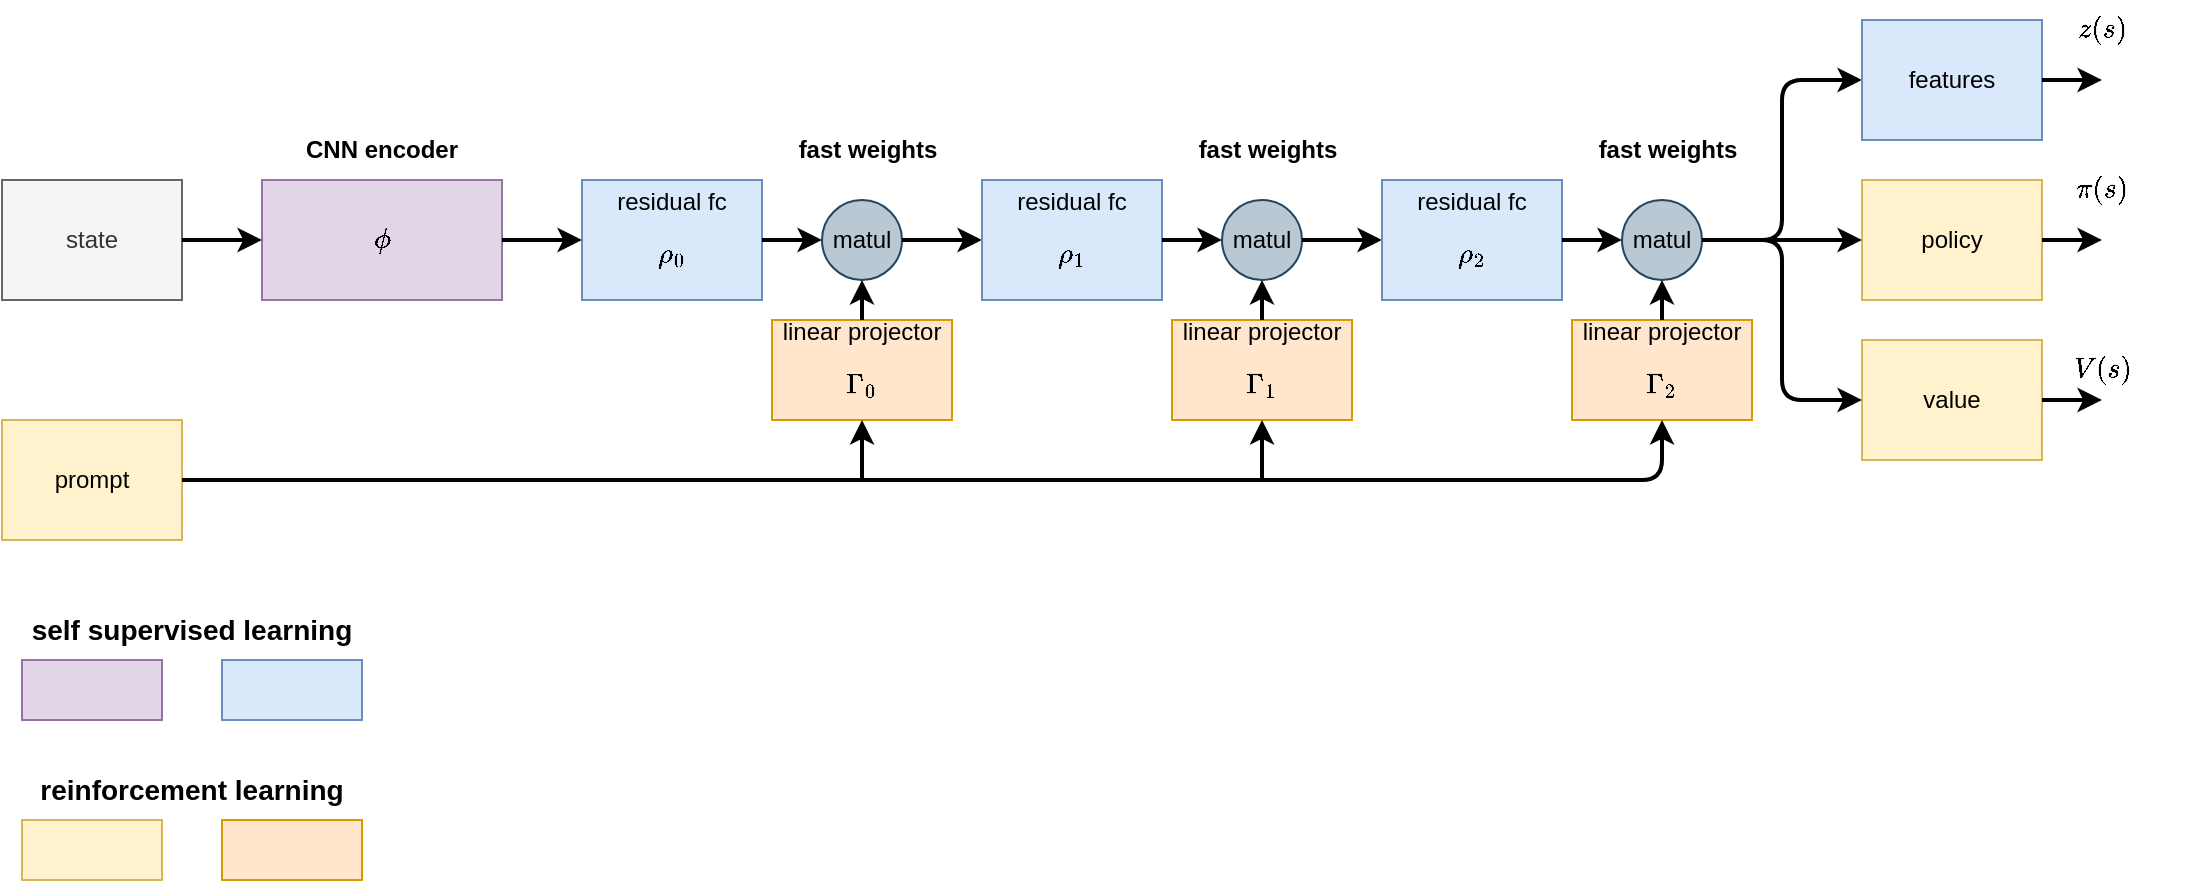 <mxfile version="22.1.16" type="device" pages="2">
  <diagram name="overview1" id="527LdNJ590orBRxWM90R">
    <mxGraphModel dx="1189" dy="957" grid="1" gridSize="10" guides="1" tooltips="1" connect="1" arrows="1" fold="1" page="1" pageScale="1" pageWidth="827" pageHeight="1169" math="1" shadow="0">
      <root>
        <mxCell id="0" />
        <mxCell id="1" parent="0" />
        <mxCell id="jQt1vznPeTn9ajqr6ZQO-2" value="$$\phi$$" style="rounded=0;whiteSpace=wrap;html=1;fillColor=#e1d5e7;strokeColor=#9673a6;" vertex="1" parent="1">
          <mxGeometry x="320" y="290" width="120" height="60" as="geometry" />
        </mxCell>
        <mxCell id="jQt1vznPeTn9ajqr6ZQO-3" value="CNN encoder" style="text;html=1;strokeColor=none;fillColor=none;align=center;verticalAlign=middle;whiteSpace=wrap;rounded=0;fontStyle=1" vertex="1" parent="1">
          <mxGeometry x="332" y="260" width="96" height="30" as="geometry" />
        </mxCell>
        <mxCell id="jQt1vznPeTn9ajqr6ZQO-4" value="residual fc $$\rho_0$$" style="rounded=0;whiteSpace=wrap;html=1;fillColor=#dae8fc;strokeColor=#6c8ebf;" vertex="1" parent="1">
          <mxGeometry x="480" y="290" width="90" height="60" as="geometry" />
        </mxCell>
        <mxCell id="jQt1vznPeTn9ajqr6ZQO-6" value="" style="endArrow=classic;html=1;rounded=0;strokeWidth=2;entryX=0;entryY=0.5;entryDx=0;entryDy=0;exitX=1;exitY=0.5;exitDx=0;exitDy=0;" edge="1" parent="1" source="jQt1vznPeTn9ajqr6ZQO-2" target="jQt1vznPeTn9ajqr6ZQO-4">
          <mxGeometry width="50" height="50" relative="1" as="geometry">
            <mxPoint x="470" y="440" as="sourcePoint" />
            <mxPoint x="520" y="390" as="targetPoint" />
          </mxGeometry>
        </mxCell>
        <mxCell id="jQt1vznPeTn9ajqr6ZQO-7" value="prompt" style="rounded=0;whiteSpace=wrap;html=1;fillColor=#fff2cc;strokeColor=#d6b656;" vertex="1" parent="1">
          <mxGeometry x="190" y="410" width="90" height="60" as="geometry" />
        </mxCell>
        <mxCell id="jQt1vznPeTn9ajqr6ZQO-9" value="linear projector&lt;br&gt;$$\Gamma_0$$" style="rounded=0;whiteSpace=wrap;html=1;fillColor=#ffe6cc;strokeColor=#d79b00;" vertex="1" parent="1">
          <mxGeometry x="575" y="360" width="90" height="50" as="geometry" />
        </mxCell>
        <mxCell id="jQt1vznPeTn9ajqr6ZQO-10" value="matul" style="ellipse;whiteSpace=wrap;html=1;aspect=fixed;fillColor=#bac8d3;strokeColor=#23445d;" vertex="1" parent="1">
          <mxGeometry x="600" y="300" width="40" height="40" as="geometry" />
        </mxCell>
        <mxCell id="jQt1vznPeTn9ajqr6ZQO-11" value="" style="endArrow=classic;html=1;rounded=0;entryX=0;entryY=0.5;entryDx=0;entryDy=0;exitX=1;exitY=0.5;exitDx=0;exitDy=0;fontStyle=0;strokeWidth=2;" edge="1" parent="1" source="jQt1vznPeTn9ajqr6ZQO-4" target="jQt1vznPeTn9ajqr6ZQO-10">
          <mxGeometry width="50" height="50" relative="1" as="geometry">
            <mxPoint x="510" y="460" as="sourcePoint" />
            <mxPoint x="560" y="410" as="targetPoint" />
          </mxGeometry>
        </mxCell>
        <mxCell id="jQt1vznPeTn9ajqr6ZQO-12" value="" style="endArrow=classic;html=1;rounded=0;entryX=0.5;entryY=1;entryDx=0;entryDy=0;exitX=0.5;exitY=0;exitDx=0;exitDy=0;strokeWidth=2;" edge="1" parent="1" source="jQt1vznPeTn9ajqr6ZQO-9" target="jQt1vznPeTn9ajqr6ZQO-10">
          <mxGeometry width="50" height="50" relative="1" as="geometry">
            <mxPoint x="490" y="440" as="sourcePoint" />
            <mxPoint x="540" y="390" as="targetPoint" />
          </mxGeometry>
        </mxCell>
        <mxCell id="jQt1vznPeTn9ajqr6ZQO-13" value="state" style="rounded=0;whiteSpace=wrap;html=1;fillColor=#f5f5f5;strokeColor=#666666;fontColor=#333333;strokeWidth=1;" vertex="1" parent="1">
          <mxGeometry x="190" y="290" width="90" height="60" as="geometry" />
        </mxCell>
        <mxCell id="jQt1vznPeTn9ajqr6ZQO-14" value="" style="endArrow=classic;html=1;rounded=0;entryX=0;entryY=0.5;entryDx=0;entryDy=0;exitX=1;exitY=0.5;exitDx=0;exitDy=0;strokeWidth=2;" edge="1" parent="1" source="jQt1vznPeTn9ajqr6ZQO-13" target="jQt1vznPeTn9ajqr6ZQO-2">
          <mxGeometry width="50" height="50" relative="1" as="geometry">
            <mxPoint x="290" y="400" as="sourcePoint" />
            <mxPoint x="340" y="350" as="targetPoint" />
          </mxGeometry>
        </mxCell>
        <mxCell id="jQt1vznPeTn9ajqr6ZQO-15" value="" style="endArrow=classic;html=1;rounded=0;entryX=0.5;entryY=1;entryDx=0;entryDy=0;exitX=1;exitY=0.5;exitDx=0;exitDy=0;strokeWidth=2;" edge="1" parent="1" source="jQt1vznPeTn9ajqr6ZQO-7" target="jQt1vznPeTn9ajqr6ZQO-9">
          <mxGeometry width="50" height="50" relative="1" as="geometry">
            <mxPoint x="500" y="510" as="sourcePoint" />
            <mxPoint x="550" y="460" as="targetPoint" />
            <Array as="points">
              <mxPoint x="620" y="440" />
            </Array>
          </mxGeometry>
        </mxCell>
        <mxCell id="jQt1vznPeTn9ajqr6ZQO-16" value="fast weights" style="text;html=1;strokeColor=none;fillColor=none;align=center;verticalAlign=middle;whiteSpace=wrap;rounded=0;fontStyle=1" vertex="1" parent="1">
          <mxGeometry x="575" y="260" width="96" height="30" as="geometry" />
        </mxCell>
        <mxCell id="jQt1vznPeTn9ajqr6ZQO-31" value="" style="endArrow=classic;html=1;rounded=0;exitX=1;exitY=0.5;exitDx=0;exitDy=0;strokeWidth=2;entryX=0;entryY=0.5;entryDx=0;entryDy=0;" edge="1" parent="1" source="jQt1vznPeTn9ajqr6ZQO-10" target="jQt1vznPeTn9ajqr6ZQO-32">
          <mxGeometry width="50" height="50" relative="1" as="geometry">
            <mxPoint x="480" y="430" as="sourcePoint" />
            <mxPoint x="660" y="330" as="targetPoint" />
          </mxGeometry>
        </mxCell>
        <mxCell id="jQt1vznPeTn9ajqr6ZQO-32" value="residual fc $$\rho_1$$" style="rounded=0;whiteSpace=wrap;html=1;fillColor=#dae8fc;strokeColor=#6c8ebf;" vertex="1" parent="1">
          <mxGeometry x="680" y="290" width="90" height="60" as="geometry" />
        </mxCell>
        <mxCell id="jQt1vznPeTn9ajqr6ZQO-33" value="linear projector&lt;br&gt;$$\Gamma_1$$" style="rounded=0;whiteSpace=wrap;html=1;fillColor=#ffe6cc;strokeColor=#d79b00;" vertex="1" parent="1">
          <mxGeometry x="775" y="360" width="90" height="50" as="geometry" />
        </mxCell>
        <mxCell id="jQt1vznPeTn9ajqr6ZQO-34" value="matul" style="ellipse;whiteSpace=wrap;html=1;aspect=fixed;fillColor=#bac8d3;strokeColor=#23445d;" vertex="1" parent="1">
          <mxGeometry x="800" y="300" width="40" height="40" as="geometry" />
        </mxCell>
        <mxCell id="jQt1vznPeTn9ajqr6ZQO-35" value="" style="endArrow=classic;html=1;rounded=0;entryX=0;entryY=0.5;entryDx=0;entryDy=0;exitX=1;exitY=0.5;exitDx=0;exitDy=0;fontStyle=0;strokeWidth=2;" edge="1" parent="1" source="jQt1vznPeTn9ajqr6ZQO-32" target="jQt1vznPeTn9ajqr6ZQO-34">
          <mxGeometry width="50" height="50" relative="1" as="geometry">
            <mxPoint x="710" y="460" as="sourcePoint" />
            <mxPoint x="760" y="410" as="targetPoint" />
          </mxGeometry>
        </mxCell>
        <mxCell id="jQt1vznPeTn9ajqr6ZQO-36" value="" style="endArrow=classic;html=1;rounded=0;entryX=0.5;entryY=1;entryDx=0;entryDy=0;exitX=0.5;exitY=0;exitDx=0;exitDy=0;strokeWidth=2;" edge="1" parent="1" source="jQt1vznPeTn9ajqr6ZQO-33" target="jQt1vznPeTn9ajqr6ZQO-34">
          <mxGeometry width="50" height="50" relative="1" as="geometry">
            <mxPoint x="690" y="440" as="sourcePoint" />
            <mxPoint x="740" y="390" as="targetPoint" />
          </mxGeometry>
        </mxCell>
        <mxCell id="jQt1vznPeTn9ajqr6ZQO-37" value="fast weights" style="text;html=1;strokeColor=none;fillColor=none;align=center;verticalAlign=middle;whiteSpace=wrap;rounded=0;fontStyle=1" vertex="1" parent="1">
          <mxGeometry x="775" y="260" width="96" height="30" as="geometry" />
        </mxCell>
        <mxCell id="jQt1vznPeTn9ajqr6ZQO-38" value="" style="endArrow=classic;html=1;rounded=0;entryX=0;entryY=0.5;entryDx=0;entryDy=0;exitX=1;exitY=0.5;exitDx=0;exitDy=0;strokeWidth=2;" edge="1" parent="1" source="jQt1vznPeTn9ajqr6ZQO-34" target="jQt1vznPeTn9ajqr6ZQO-39">
          <mxGeometry width="50" height="50" relative="1" as="geometry">
            <mxPoint x="680" y="430" as="sourcePoint" />
            <mxPoint x="883" y="320" as="targetPoint" />
          </mxGeometry>
        </mxCell>
        <mxCell id="jQt1vznPeTn9ajqr6ZQO-39" value="residual fc $$\rho_2$$" style="rounded=0;whiteSpace=wrap;html=1;fillColor=#dae8fc;strokeColor=#6c8ebf;" vertex="1" parent="1">
          <mxGeometry x="880" y="290" width="90" height="60" as="geometry" />
        </mxCell>
        <mxCell id="jQt1vznPeTn9ajqr6ZQO-40" value="linear projector&lt;br&gt;$$\Gamma_2$$" style="rounded=0;whiteSpace=wrap;html=1;fillColor=#ffe6cc;strokeColor=#d79b00;" vertex="1" parent="1">
          <mxGeometry x="975" y="360" width="90" height="50" as="geometry" />
        </mxCell>
        <mxCell id="jQt1vznPeTn9ajqr6ZQO-41" value="matul" style="ellipse;whiteSpace=wrap;html=1;aspect=fixed;fillColor=#bac8d3;strokeColor=#23445d;" vertex="1" parent="1">
          <mxGeometry x="1000" y="300" width="40" height="40" as="geometry" />
        </mxCell>
        <mxCell id="jQt1vznPeTn9ajqr6ZQO-42" value="" style="endArrow=classic;html=1;rounded=0;entryX=0;entryY=0.5;entryDx=0;entryDy=0;exitX=1;exitY=0.5;exitDx=0;exitDy=0;fontStyle=0;strokeWidth=2;" edge="1" parent="1" source="jQt1vznPeTn9ajqr6ZQO-39" target="jQt1vznPeTn9ajqr6ZQO-41">
          <mxGeometry width="50" height="50" relative="1" as="geometry">
            <mxPoint x="910" y="460" as="sourcePoint" />
            <mxPoint x="960" y="410" as="targetPoint" />
          </mxGeometry>
        </mxCell>
        <mxCell id="jQt1vznPeTn9ajqr6ZQO-43" value="" style="endArrow=classic;html=1;rounded=0;entryX=0.5;entryY=1;entryDx=0;entryDy=0;exitX=0.5;exitY=0;exitDx=0;exitDy=0;strokeWidth=2;" edge="1" parent="1" source="jQt1vznPeTn9ajqr6ZQO-40" target="jQt1vznPeTn9ajqr6ZQO-41">
          <mxGeometry width="50" height="50" relative="1" as="geometry">
            <mxPoint x="890" y="440" as="sourcePoint" />
            <mxPoint x="940" y="390" as="targetPoint" />
          </mxGeometry>
        </mxCell>
        <mxCell id="jQt1vznPeTn9ajqr6ZQO-44" value="fast weights" style="text;html=1;strokeColor=none;fillColor=none;align=center;verticalAlign=middle;whiteSpace=wrap;rounded=0;fontStyle=1" vertex="1" parent="1">
          <mxGeometry x="975" y="260" width="96" height="30" as="geometry" />
        </mxCell>
        <mxCell id="jQt1vznPeTn9ajqr6ZQO-45" value="" style="endArrow=classic;html=1;rounded=1;entryX=0;entryY=0.5;entryDx=0;entryDy=0;exitX=1;exitY=0.5;exitDx=0;exitDy=0;strokeWidth=2;curved=0;" edge="1" parent="1" source="jQt1vznPeTn9ajqr6ZQO-41" target="jQt1vznPeTn9ajqr6ZQO-48">
          <mxGeometry width="50" height="50" relative="1" as="geometry">
            <mxPoint x="880" y="430" as="sourcePoint" />
            <mxPoint x="1083" y="320" as="targetPoint" />
            <Array as="points">
              <mxPoint x="1080" y="320" />
              <mxPoint x="1080" y="240" />
            </Array>
          </mxGeometry>
        </mxCell>
        <mxCell id="jQt1vznPeTn9ajqr6ZQO-46" value="" style="endArrow=classic;html=1;rounded=0;entryX=0.5;entryY=1;entryDx=0;entryDy=0;exitX=1;exitY=0.5;exitDx=0;exitDy=0;strokeWidth=2;" edge="1" parent="1" source="jQt1vznPeTn9ajqr6ZQO-7" target="jQt1vznPeTn9ajqr6ZQO-33">
          <mxGeometry width="50" height="50" relative="1" as="geometry">
            <mxPoint x="700" y="360" as="sourcePoint" />
            <mxPoint x="750" y="310" as="targetPoint" />
            <Array as="points">
              <mxPoint x="820" y="440" />
            </Array>
          </mxGeometry>
        </mxCell>
        <mxCell id="jQt1vznPeTn9ajqr6ZQO-47" value="" style="endArrow=classic;html=1;rounded=1;entryX=0.5;entryY=1;entryDx=0;entryDy=0;exitX=1;exitY=0.5;exitDx=0;exitDy=0;strokeWidth=2;curved=0;" edge="1" parent="1" source="jQt1vznPeTn9ajqr6ZQO-7" target="jQt1vznPeTn9ajqr6ZQO-40">
          <mxGeometry width="50" height="50" relative="1" as="geometry">
            <mxPoint x="550" y="570" as="sourcePoint" />
            <mxPoint x="600" y="520" as="targetPoint" />
            <Array as="points">
              <mxPoint x="1020" y="440" />
            </Array>
          </mxGeometry>
        </mxCell>
        <mxCell id="jQt1vznPeTn9ajqr6ZQO-48" value="features" style="rounded=0;whiteSpace=wrap;html=1;fillColor=#dae8fc;strokeColor=#6c8ebf;" vertex="1" parent="1">
          <mxGeometry x="1120" y="210" width="90" height="60" as="geometry" />
        </mxCell>
        <mxCell id="jQt1vznPeTn9ajqr6ZQO-49" value="policy" style="rounded=0;whiteSpace=wrap;html=1;fillColor=#fff2cc;strokeColor=#d6b656;" vertex="1" parent="1">
          <mxGeometry x="1120" y="290" width="90" height="60" as="geometry" />
        </mxCell>
        <mxCell id="jQt1vznPeTn9ajqr6ZQO-50" value="value" style="rounded=0;whiteSpace=wrap;html=1;fillColor=#fff2cc;strokeColor=#d6b656;" vertex="1" parent="1">
          <mxGeometry x="1120" y="370" width="90" height="60" as="geometry" />
        </mxCell>
        <mxCell id="jQt1vznPeTn9ajqr6ZQO-51" value="" style="endArrow=classic;html=1;rounded=0;entryX=0;entryY=0.5;entryDx=0;entryDy=0;exitX=1;exitY=0.5;exitDx=0;exitDy=0;strokeWidth=2;" edge="1" parent="1" source="jQt1vznPeTn9ajqr6ZQO-41" target="jQt1vznPeTn9ajqr6ZQO-49">
          <mxGeometry width="50" height="50" relative="1" as="geometry">
            <mxPoint x="1050" y="330" as="sourcePoint" />
            <mxPoint x="1130" y="250" as="targetPoint" />
          </mxGeometry>
        </mxCell>
        <mxCell id="jQt1vznPeTn9ajqr6ZQO-52" value="" style="endArrow=classic;html=1;rounded=1;entryX=0;entryY=0.5;entryDx=0;entryDy=0;exitX=1;exitY=0.5;exitDx=0;exitDy=0;strokeWidth=2;curved=0;" edge="1" parent="1" source="jQt1vznPeTn9ajqr6ZQO-41" target="jQt1vznPeTn9ajqr6ZQO-50">
          <mxGeometry width="50" height="50" relative="1" as="geometry">
            <mxPoint x="1050" y="330" as="sourcePoint" />
            <mxPoint x="1130" y="330" as="targetPoint" />
            <Array as="points">
              <mxPoint x="1080" y="320" />
              <mxPoint x="1080" y="400" />
            </Array>
          </mxGeometry>
        </mxCell>
        <mxCell id="jQt1vznPeTn9ajqr6ZQO-53" value="" style="endArrow=classic;html=1;rounded=0;exitX=1;exitY=0.5;exitDx=0;exitDy=0;strokeWidth=2;" edge="1" parent="1" source="jQt1vznPeTn9ajqr6ZQO-48">
          <mxGeometry width="50" height="50" relative="1" as="geometry">
            <mxPoint x="1230" y="210" as="sourcePoint" />
            <mxPoint x="1240" y="240" as="targetPoint" />
          </mxGeometry>
        </mxCell>
        <mxCell id="jQt1vznPeTn9ajqr6ZQO-54" value="$$z(s)$$" style="text;html=1;strokeColor=none;fillColor=none;align=center;verticalAlign=middle;whiteSpace=wrap;rounded=0;fontStyle=1" vertex="1" parent="1">
          <mxGeometry x="1192" y="200" width="96" height="30" as="geometry" />
        </mxCell>
        <mxCell id="jQt1vznPeTn9ajqr6ZQO-55" value="" style="endArrow=classic;html=1;rounded=0;exitX=1;exitY=0.5;exitDx=0;exitDy=0;strokeWidth=2;" edge="1" parent="1" source="jQt1vznPeTn9ajqr6ZQO-49">
          <mxGeometry width="50" height="50" relative="1" as="geometry">
            <mxPoint x="1250" y="330" as="sourcePoint" />
            <mxPoint x="1240" y="320" as="targetPoint" />
          </mxGeometry>
        </mxCell>
        <mxCell id="jQt1vznPeTn9ajqr6ZQO-57" value="" style="endArrow=classic;html=1;rounded=0;exitX=1;exitY=0.5;exitDx=0;exitDy=0;strokeWidth=2;" edge="1" parent="1" source="jQt1vznPeTn9ajqr6ZQO-50">
          <mxGeometry width="50" height="50" relative="1" as="geometry">
            <mxPoint x="1240" y="410" as="sourcePoint" />
            <mxPoint x="1240" y="400" as="targetPoint" />
          </mxGeometry>
        </mxCell>
        <mxCell id="jQt1vznPeTn9ajqr6ZQO-58" value="$$\pi(s)$$" style="text;html=1;strokeColor=none;fillColor=none;align=center;verticalAlign=middle;whiteSpace=wrap;rounded=0;fontStyle=1" vertex="1" parent="1">
          <mxGeometry x="1192" y="280" width="96" height="30" as="geometry" />
        </mxCell>
        <mxCell id="jQt1vznPeTn9ajqr6ZQO-59" value="$$V(s)$$" style="text;html=1;strokeColor=none;fillColor=none;align=center;verticalAlign=middle;whiteSpace=wrap;rounded=0;fontStyle=1" vertex="1" parent="1">
          <mxGeometry x="1192" y="370" width="96" height="30" as="geometry" />
        </mxCell>
        <mxCell id="jQt1vznPeTn9ajqr6ZQO-60" value="" style="rounded=0;whiteSpace=wrap;html=1;fillColor=#e1d5e7;strokeColor=#9673a6;" vertex="1" parent="1">
          <mxGeometry x="200" y="530" width="70" height="30" as="geometry" />
        </mxCell>
        <mxCell id="jQt1vznPeTn9ajqr6ZQO-61" value="" style="rounded=0;whiteSpace=wrap;html=1;fillColor=#dae8fc;strokeColor=#6c8ebf;" vertex="1" parent="1">
          <mxGeometry x="300" y="530" width="70" height="30" as="geometry" />
        </mxCell>
        <mxCell id="jQt1vznPeTn9ajqr6ZQO-62" value="self supervised learning" style="text;html=1;strokeColor=none;fillColor=none;align=center;verticalAlign=middle;whiteSpace=wrap;rounded=0;fontSize=14;fontStyle=1" vertex="1" parent="1">
          <mxGeometry x="200" y="500" width="170" height="30" as="geometry" />
        </mxCell>
        <mxCell id="jQt1vznPeTn9ajqr6ZQO-63" value="" style="rounded=0;whiteSpace=wrap;html=1;fillColor=#fff2cc;strokeColor=#d6b656;" vertex="1" parent="1">
          <mxGeometry x="200" y="610" width="70" height="30" as="geometry" />
        </mxCell>
        <mxCell id="jQt1vznPeTn9ajqr6ZQO-64" value="" style="rounded=0;whiteSpace=wrap;html=1;fillColor=#ffe6cc;strokeColor=#d79b00;" vertex="1" parent="1">
          <mxGeometry x="300" y="610" width="70" height="30" as="geometry" />
        </mxCell>
        <mxCell id="jQt1vznPeTn9ajqr6ZQO-65" value="reinforcement learning" style="text;html=1;strokeColor=none;fillColor=none;align=center;verticalAlign=middle;whiteSpace=wrap;rounded=0;fontSize=14;fontStyle=1" vertex="1" parent="1">
          <mxGeometry x="200" y="580" width="170" height="30" as="geometry" />
        </mxCell>
      </root>
    </mxGraphModel>
  </diagram>
  <diagram name="overview2" id="7EgN7Fc6XxhRx22VjuuU">
    <mxGraphModel dx="1274" dy="1026" grid="1" gridSize="10" guides="1" tooltips="1" connect="1" arrows="1" fold="1" page="1" pageScale="1" pageWidth="827" pageHeight="1169" math="1" shadow="0">
      <root>
        <mxCell id="ByYu0If-A7UuGFaIe0qt-0" />
        <mxCell id="ByYu0If-A7UuGFaIe0qt-1" parent="ByYu0If-A7UuGFaIe0qt-0" />
        <mxCell id="ByYu0If-A7UuGFaIe0qt-2" value="$$\phi$$" style="rounded=0;whiteSpace=wrap;html=1;fillColor=#e1d5e7;strokeColor=#9673a6;" vertex="1" parent="ByYu0If-A7UuGFaIe0qt-1">
          <mxGeometry x="320" y="290" width="120" height="60" as="geometry" />
        </mxCell>
        <mxCell id="ByYu0If-A7UuGFaIe0qt-3" value="CNN encoder" style="text;html=1;strokeColor=none;fillColor=none;align=center;verticalAlign=middle;whiteSpace=wrap;rounded=0;fontStyle=1" vertex="1" parent="ByYu0If-A7UuGFaIe0qt-1">
          <mxGeometry x="332" y="260" width="96" height="30" as="geometry" />
        </mxCell>
        <mxCell id="ByYu0If-A7UuGFaIe0qt-4" value="residual fc $$\rho_0$$" style="rounded=0;whiteSpace=wrap;html=1;fillColor=#dae8fc;strokeColor=#6c8ebf;" vertex="1" parent="ByYu0If-A7UuGFaIe0qt-1">
          <mxGeometry x="480" y="290" width="90" height="60" as="geometry" />
        </mxCell>
        <mxCell id="ByYu0If-A7UuGFaIe0qt-5" value="" style="endArrow=classic;html=1;rounded=0;strokeWidth=2;entryX=0;entryY=0.5;entryDx=0;entryDy=0;exitX=1;exitY=0.5;exitDx=0;exitDy=0;" edge="1" parent="ByYu0If-A7UuGFaIe0qt-1" source="ByYu0If-A7UuGFaIe0qt-2" target="ByYu0If-A7UuGFaIe0qt-4">
          <mxGeometry width="50" height="50" relative="1" as="geometry">
            <mxPoint x="470" y="440" as="sourcePoint" />
            <mxPoint x="520" y="390" as="targetPoint" />
          </mxGeometry>
        </mxCell>
        <mxCell id="ByYu0If-A7UuGFaIe0qt-6" value="prompt" style="rounded=0;whiteSpace=wrap;html=1;fillColor=#fff2cc;strokeColor=#d6b656;" vertex="1" parent="ByYu0If-A7UuGFaIe0qt-1">
          <mxGeometry x="190" y="410" width="90" height="60" as="geometry" />
        </mxCell>
        <mxCell id="ByYu0If-A7UuGFaIe0qt-7" value="linear projector&lt;br&gt;$$\Gamma_0$$" style="rounded=0;whiteSpace=wrap;html=1;fillColor=#ffe6cc;strokeColor=#d79b00;" vertex="1" parent="ByYu0If-A7UuGFaIe0qt-1">
          <mxGeometry x="575" y="360" width="90" height="50" as="geometry" />
        </mxCell>
        <mxCell id="ByYu0If-A7UuGFaIe0qt-8" value="matul" style="ellipse;whiteSpace=wrap;html=1;aspect=fixed;fillColor=#bac8d3;strokeColor=#23445d;" vertex="1" parent="ByYu0If-A7UuGFaIe0qt-1">
          <mxGeometry x="600" y="300" width="40" height="40" as="geometry" />
        </mxCell>
        <mxCell id="ByYu0If-A7UuGFaIe0qt-9" value="" style="endArrow=classic;html=1;rounded=0;entryX=0;entryY=0.5;entryDx=0;entryDy=0;exitX=1;exitY=0.5;exitDx=0;exitDy=0;fontStyle=0;strokeWidth=2;" edge="1" parent="ByYu0If-A7UuGFaIe0qt-1" source="ByYu0If-A7UuGFaIe0qt-4" target="ByYu0If-A7UuGFaIe0qt-8">
          <mxGeometry width="50" height="50" relative="1" as="geometry">
            <mxPoint x="510" y="460" as="sourcePoint" />
            <mxPoint x="560" y="410" as="targetPoint" />
          </mxGeometry>
        </mxCell>
        <mxCell id="ByYu0If-A7UuGFaIe0qt-10" value="" style="endArrow=classic;html=1;rounded=0;entryX=0.5;entryY=1;entryDx=0;entryDy=0;exitX=0.5;exitY=0;exitDx=0;exitDy=0;strokeWidth=2;" edge="1" parent="ByYu0If-A7UuGFaIe0qt-1" source="ByYu0If-A7UuGFaIe0qt-7" target="ByYu0If-A7UuGFaIe0qt-8">
          <mxGeometry width="50" height="50" relative="1" as="geometry">
            <mxPoint x="490" y="440" as="sourcePoint" />
            <mxPoint x="540" y="390" as="targetPoint" />
          </mxGeometry>
        </mxCell>
        <mxCell id="ByYu0If-A7UuGFaIe0qt-11" value="state" style="rounded=0;whiteSpace=wrap;html=1;fillColor=#f5f5f5;strokeColor=#666666;fontColor=#333333;strokeWidth=1;" vertex="1" parent="ByYu0If-A7UuGFaIe0qt-1">
          <mxGeometry x="190" y="290" width="90" height="60" as="geometry" />
        </mxCell>
        <mxCell id="ByYu0If-A7UuGFaIe0qt-12" value="" style="endArrow=classic;html=1;rounded=0;entryX=0;entryY=0.5;entryDx=0;entryDy=0;exitX=1;exitY=0.5;exitDx=0;exitDy=0;strokeWidth=2;" edge="1" parent="ByYu0If-A7UuGFaIe0qt-1" source="ByYu0If-A7UuGFaIe0qt-11" target="ByYu0If-A7UuGFaIe0qt-2">
          <mxGeometry width="50" height="50" relative="1" as="geometry">
            <mxPoint x="290" y="400" as="sourcePoint" />
            <mxPoint x="340" y="350" as="targetPoint" />
          </mxGeometry>
        </mxCell>
        <mxCell id="ByYu0If-A7UuGFaIe0qt-13" value="" style="endArrow=classic;html=1;rounded=0;entryX=0.5;entryY=1;entryDx=0;entryDy=0;exitX=1;exitY=0.5;exitDx=0;exitDy=0;strokeWidth=2;" edge="1" parent="ByYu0If-A7UuGFaIe0qt-1" source="ByYu0If-A7UuGFaIe0qt-6" target="ByYu0If-A7UuGFaIe0qt-7">
          <mxGeometry width="50" height="50" relative="1" as="geometry">
            <mxPoint x="500" y="510" as="sourcePoint" />
            <mxPoint x="550" y="460" as="targetPoint" />
            <Array as="points">
              <mxPoint x="620" y="440" />
            </Array>
          </mxGeometry>
        </mxCell>
        <mxCell id="ByYu0If-A7UuGFaIe0qt-14" value="fast weights" style="text;html=1;strokeColor=none;fillColor=none;align=center;verticalAlign=middle;whiteSpace=wrap;rounded=0;fontStyle=1" vertex="1" parent="ByYu0If-A7UuGFaIe0qt-1">
          <mxGeometry x="575" y="260" width="96" height="30" as="geometry" />
        </mxCell>
        <mxCell id="ByYu0If-A7UuGFaIe0qt-15" value="" style="endArrow=classic;html=1;rounded=0;exitX=1;exitY=0.5;exitDx=0;exitDy=0;strokeWidth=2;entryX=0;entryY=0.5;entryDx=0;entryDy=0;" edge="1" parent="ByYu0If-A7UuGFaIe0qt-1" source="ByYu0If-A7UuGFaIe0qt-8" target="ByYu0If-A7UuGFaIe0qt-16">
          <mxGeometry width="50" height="50" relative="1" as="geometry">
            <mxPoint x="480" y="430" as="sourcePoint" />
            <mxPoint x="660" y="330" as="targetPoint" />
          </mxGeometry>
        </mxCell>
        <mxCell id="ByYu0If-A7UuGFaIe0qt-16" value="residual fc $$\rho_1$$" style="rounded=0;whiteSpace=wrap;html=1;fillColor=#dae8fc;strokeColor=#6c8ebf;" vertex="1" parent="ByYu0If-A7UuGFaIe0qt-1">
          <mxGeometry x="680" y="290" width="90" height="60" as="geometry" />
        </mxCell>
        <mxCell id="ByYu0If-A7UuGFaIe0qt-17" value="linear projector&lt;br&gt;$$\Gamma_1$$" style="rounded=0;whiteSpace=wrap;html=1;fillColor=#ffe6cc;strokeColor=#d79b00;" vertex="1" parent="ByYu0If-A7UuGFaIe0qt-1">
          <mxGeometry x="775" y="360" width="90" height="50" as="geometry" />
        </mxCell>
        <mxCell id="ByYu0If-A7UuGFaIe0qt-18" value="matul" style="ellipse;whiteSpace=wrap;html=1;aspect=fixed;fillColor=#bac8d3;strokeColor=#23445d;" vertex="1" parent="ByYu0If-A7UuGFaIe0qt-1">
          <mxGeometry x="800" y="300" width="40" height="40" as="geometry" />
        </mxCell>
        <mxCell id="ByYu0If-A7UuGFaIe0qt-19" value="" style="endArrow=classic;html=1;rounded=0;entryX=0;entryY=0.5;entryDx=0;entryDy=0;exitX=1;exitY=0.5;exitDx=0;exitDy=0;fontStyle=0;strokeWidth=2;" edge="1" parent="ByYu0If-A7UuGFaIe0qt-1" source="ByYu0If-A7UuGFaIe0qt-16" target="ByYu0If-A7UuGFaIe0qt-18">
          <mxGeometry width="50" height="50" relative="1" as="geometry">
            <mxPoint x="710" y="460" as="sourcePoint" />
            <mxPoint x="760" y="410" as="targetPoint" />
          </mxGeometry>
        </mxCell>
        <mxCell id="ByYu0If-A7UuGFaIe0qt-20" value="" style="endArrow=classic;html=1;rounded=0;entryX=0.5;entryY=1;entryDx=0;entryDy=0;exitX=0.5;exitY=0;exitDx=0;exitDy=0;strokeWidth=2;" edge="1" parent="ByYu0If-A7UuGFaIe0qt-1" source="ByYu0If-A7UuGFaIe0qt-17" target="ByYu0If-A7UuGFaIe0qt-18">
          <mxGeometry width="50" height="50" relative="1" as="geometry">
            <mxPoint x="690" y="440" as="sourcePoint" />
            <mxPoint x="740" y="390" as="targetPoint" />
          </mxGeometry>
        </mxCell>
        <mxCell id="ByYu0If-A7UuGFaIe0qt-21" value="fast weights" style="text;html=1;strokeColor=none;fillColor=none;align=center;verticalAlign=middle;whiteSpace=wrap;rounded=0;fontStyle=1" vertex="1" parent="ByYu0If-A7UuGFaIe0qt-1">
          <mxGeometry x="775" y="260" width="96" height="30" as="geometry" />
        </mxCell>
        <mxCell id="ByYu0If-A7UuGFaIe0qt-22" value="" style="endArrow=classic;html=1;rounded=0;entryX=0;entryY=0.5;entryDx=0;entryDy=0;exitX=1;exitY=0.5;exitDx=0;exitDy=0;strokeWidth=2;" edge="1" parent="ByYu0If-A7UuGFaIe0qt-1" source="ByYu0If-A7UuGFaIe0qt-18" target="ByYu0If-A7UuGFaIe0qt-23">
          <mxGeometry width="50" height="50" relative="1" as="geometry">
            <mxPoint x="680" y="430" as="sourcePoint" />
            <mxPoint x="883" y="320" as="targetPoint" />
          </mxGeometry>
        </mxCell>
        <mxCell id="ByYu0If-A7UuGFaIe0qt-23" value="residual fc $$\rho_2$$" style="rounded=0;whiteSpace=wrap;html=1;fillColor=#dae8fc;strokeColor=#6c8ebf;" vertex="1" parent="ByYu0If-A7UuGFaIe0qt-1">
          <mxGeometry x="880" y="290" width="90" height="60" as="geometry" />
        </mxCell>
        <mxCell id="ByYu0If-A7UuGFaIe0qt-24" value="linear projector&lt;br&gt;$$\Gamma_2$$" style="rounded=0;whiteSpace=wrap;html=1;fillColor=#ffe6cc;strokeColor=#d79b00;" vertex="1" parent="ByYu0If-A7UuGFaIe0qt-1">
          <mxGeometry x="975" y="360" width="90" height="50" as="geometry" />
        </mxCell>
        <mxCell id="ByYu0If-A7UuGFaIe0qt-25" value="matul" style="ellipse;whiteSpace=wrap;html=1;aspect=fixed;fillColor=#bac8d3;strokeColor=#23445d;" vertex="1" parent="ByYu0If-A7UuGFaIe0qt-1">
          <mxGeometry x="1000" y="300" width="40" height="40" as="geometry" />
        </mxCell>
        <mxCell id="ByYu0If-A7UuGFaIe0qt-26" value="" style="endArrow=classic;html=1;rounded=0;entryX=0;entryY=0.5;entryDx=0;entryDy=0;exitX=1;exitY=0.5;exitDx=0;exitDy=0;fontStyle=0;strokeWidth=2;" edge="1" parent="ByYu0If-A7UuGFaIe0qt-1" source="ByYu0If-A7UuGFaIe0qt-23" target="ByYu0If-A7UuGFaIe0qt-25">
          <mxGeometry width="50" height="50" relative="1" as="geometry">
            <mxPoint x="910" y="460" as="sourcePoint" />
            <mxPoint x="960" y="410" as="targetPoint" />
          </mxGeometry>
        </mxCell>
        <mxCell id="ByYu0If-A7UuGFaIe0qt-27" value="" style="endArrow=classic;html=1;rounded=0;entryX=0.5;entryY=1;entryDx=0;entryDy=0;exitX=0.5;exitY=0;exitDx=0;exitDy=0;strokeWidth=2;" edge="1" parent="ByYu0If-A7UuGFaIe0qt-1" source="ByYu0If-A7UuGFaIe0qt-24" target="ByYu0If-A7UuGFaIe0qt-25">
          <mxGeometry width="50" height="50" relative="1" as="geometry">
            <mxPoint x="890" y="440" as="sourcePoint" />
            <mxPoint x="940" y="390" as="targetPoint" />
          </mxGeometry>
        </mxCell>
        <mxCell id="ByYu0If-A7UuGFaIe0qt-28" value="fast weights" style="text;html=1;strokeColor=none;fillColor=none;align=center;verticalAlign=middle;whiteSpace=wrap;rounded=0;fontStyle=1" vertex="1" parent="ByYu0If-A7UuGFaIe0qt-1">
          <mxGeometry x="975" y="260" width="96" height="30" as="geometry" />
        </mxCell>
        <mxCell id="ByYu0If-A7UuGFaIe0qt-29" value="" style="endArrow=classic;html=1;rounded=1;entryX=0;entryY=0.5;entryDx=0;entryDy=0;exitX=1;exitY=0.5;exitDx=0;exitDy=0;strokeWidth=2;curved=0;" edge="1" parent="ByYu0If-A7UuGFaIe0qt-1" source="ByYu0If-A7UuGFaIe0qt-25" target="ByYu0If-A7UuGFaIe0qt-32">
          <mxGeometry width="50" height="50" relative="1" as="geometry">
            <mxPoint x="880" y="430" as="sourcePoint" />
            <mxPoint x="1083" y="320" as="targetPoint" />
            <Array as="points">
              <mxPoint x="1080" y="320" />
              <mxPoint x="1080" y="240" />
            </Array>
          </mxGeometry>
        </mxCell>
        <mxCell id="ByYu0If-A7UuGFaIe0qt-30" value="" style="endArrow=classic;html=1;rounded=0;entryX=0.5;entryY=1;entryDx=0;entryDy=0;exitX=1;exitY=0.5;exitDx=0;exitDy=0;strokeWidth=2;" edge="1" parent="ByYu0If-A7UuGFaIe0qt-1" source="ByYu0If-A7UuGFaIe0qt-6" target="ByYu0If-A7UuGFaIe0qt-17">
          <mxGeometry width="50" height="50" relative="1" as="geometry">
            <mxPoint x="700" y="360" as="sourcePoint" />
            <mxPoint x="750" y="310" as="targetPoint" />
            <Array as="points">
              <mxPoint x="820" y="440" />
            </Array>
          </mxGeometry>
        </mxCell>
        <mxCell id="ByYu0If-A7UuGFaIe0qt-31" value="" style="endArrow=classic;html=1;rounded=1;entryX=0.5;entryY=1;entryDx=0;entryDy=0;exitX=1;exitY=0.5;exitDx=0;exitDy=0;strokeWidth=2;curved=0;" edge="1" parent="ByYu0If-A7UuGFaIe0qt-1" source="ByYu0If-A7UuGFaIe0qt-6" target="ByYu0If-A7UuGFaIe0qt-24">
          <mxGeometry width="50" height="50" relative="1" as="geometry">
            <mxPoint x="550" y="570" as="sourcePoint" />
            <mxPoint x="600" y="520" as="targetPoint" />
            <Array as="points">
              <mxPoint x="1020" y="440" />
            </Array>
          </mxGeometry>
        </mxCell>
        <mxCell id="ByYu0If-A7UuGFaIe0qt-32" value="features" style="rounded=0;whiteSpace=wrap;html=1;fillColor=#dae8fc;strokeColor=#6c8ebf;" vertex="1" parent="ByYu0If-A7UuGFaIe0qt-1">
          <mxGeometry x="1120" y="210" width="90" height="60" as="geometry" />
        </mxCell>
        <mxCell id="ByYu0If-A7UuGFaIe0qt-33" value="policy" style="rounded=0;whiteSpace=wrap;html=1;fillColor=#fff2cc;strokeColor=#d6b656;" vertex="1" parent="ByYu0If-A7UuGFaIe0qt-1">
          <mxGeometry x="1120" y="290" width="90" height="60" as="geometry" />
        </mxCell>
        <mxCell id="ByYu0If-A7UuGFaIe0qt-34" value="value" style="rounded=0;whiteSpace=wrap;html=1;fillColor=#fff2cc;strokeColor=#d6b656;" vertex="1" parent="ByYu0If-A7UuGFaIe0qt-1">
          <mxGeometry x="1120" y="370" width="90" height="60" as="geometry" />
        </mxCell>
        <mxCell id="ByYu0If-A7UuGFaIe0qt-35" value="" style="endArrow=classic;html=1;rounded=0;entryX=0;entryY=0.5;entryDx=0;entryDy=0;exitX=1;exitY=0.5;exitDx=0;exitDy=0;strokeWidth=2;" edge="1" parent="ByYu0If-A7UuGFaIe0qt-1" source="ByYu0If-A7UuGFaIe0qt-25" target="ByYu0If-A7UuGFaIe0qt-33">
          <mxGeometry width="50" height="50" relative="1" as="geometry">
            <mxPoint x="1050" y="330" as="sourcePoint" />
            <mxPoint x="1130" y="250" as="targetPoint" />
          </mxGeometry>
        </mxCell>
        <mxCell id="ByYu0If-A7UuGFaIe0qt-36" value="" style="endArrow=classic;html=1;rounded=1;entryX=0;entryY=0.5;entryDx=0;entryDy=0;exitX=1;exitY=0.5;exitDx=0;exitDy=0;strokeWidth=2;curved=0;" edge="1" parent="ByYu0If-A7UuGFaIe0qt-1" source="ByYu0If-A7UuGFaIe0qt-25" target="ByYu0If-A7UuGFaIe0qt-34">
          <mxGeometry width="50" height="50" relative="1" as="geometry">
            <mxPoint x="1050" y="330" as="sourcePoint" />
            <mxPoint x="1130" y="330" as="targetPoint" />
            <Array as="points">
              <mxPoint x="1080" y="320" />
              <mxPoint x="1080" y="400" />
            </Array>
          </mxGeometry>
        </mxCell>
        <mxCell id="ByYu0If-A7UuGFaIe0qt-37" value="" style="endArrow=classic;html=1;rounded=0;exitX=1;exitY=0.5;exitDx=0;exitDy=0;strokeWidth=2;" edge="1" parent="ByYu0If-A7UuGFaIe0qt-1" source="ByYu0If-A7UuGFaIe0qt-32">
          <mxGeometry width="50" height="50" relative="1" as="geometry">
            <mxPoint x="1230" y="210" as="sourcePoint" />
            <mxPoint x="1240" y="240" as="targetPoint" />
          </mxGeometry>
        </mxCell>
        <mxCell id="ByYu0If-A7UuGFaIe0qt-38" value="$$z(s)$$" style="text;html=1;strokeColor=none;fillColor=none;align=center;verticalAlign=middle;whiteSpace=wrap;rounded=0;fontStyle=1" vertex="1" parent="ByYu0If-A7UuGFaIe0qt-1">
          <mxGeometry x="1192" y="200" width="96" height="30" as="geometry" />
        </mxCell>
        <mxCell id="ByYu0If-A7UuGFaIe0qt-39" value="" style="endArrow=classic;html=1;rounded=0;exitX=1;exitY=0.5;exitDx=0;exitDy=0;strokeWidth=2;" edge="1" parent="ByYu0If-A7UuGFaIe0qt-1" source="ByYu0If-A7UuGFaIe0qt-33">
          <mxGeometry width="50" height="50" relative="1" as="geometry">
            <mxPoint x="1250" y="330" as="sourcePoint" />
            <mxPoint x="1240" y="320" as="targetPoint" />
          </mxGeometry>
        </mxCell>
        <mxCell id="ByYu0If-A7UuGFaIe0qt-40" value="" style="endArrow=classic;html=1;rounded=0;exitX=1;exitY=0.5;exitDx=0;exitDy=0;strokeWidth=2;" edge="1" parent="ByYu0If-A7UuGFaIe0qt-1" source="ByYu0If-A7UuGFaIe0qt-34">
          <mxGeometry width="50" height="50" relative="1" as="geometry">
            <mxPoint x="1240" y="410" as="sourcePoint" />
            <mxPoint x="1240" y="400" as="targetPoint" />
          </mxGeometry>
        </mxCell>
        <mxCell id="ByYu0If-A7UuGFaIe0qt-41" value="$$\pi(s)$$" style="text;html=1;strokeColor=none;fillColor=none;align=center;verticalAlign=middle;whiteSpace=wrap;rounded=0;fontStyle=1" vertex="1" parent="ByYu0If-A7UuGFaIe0qt-1">
          <mxGeometry x="1192" y="280" width="96" height="30" as="geometry" />
        </mxCell>
        <mxCell id="ByYu0If-A7UuGFaIe0qt-42" value="$$V(s)$$" style="text;html=1;strokeColor=none;fillColor=none;align=center;verticalAlign=middle;whiteSpace=wrap;rounded=0;fontStyle=1" vertex="1" parent="ByYu0If-A7UuGFaIe0qt-1">
          <mxGeometry x="1192" y="370" width="96" height="30" as="geometry" />
        </mxCell>
        <mxCell id="ByYu0If-A7UuGFaIe0qt-43" value="" style="rounded=0;whiteSpace=wrap;html=1;fillColor=#e1d5e7;strokeColor=#9673a6;" vertex="1" parent="ByYu0If-A7UuGFaIe0qt-1">
          <mxGeometry x="180" y="590" width="70" height="30" as="geometry" />
        </mxCell>
        <mxCell id="ByYu0If-A7UuGFaIe0qt-44" value="" style="rounded=0;whiteSpace=wrap;html=1;fillColor=#dae8fc;strokeColor=#6c8ebf;" vertex="1" parent="ByYu0If-A7UuGFaIe0qt-1">
          <mxGeometry x="280" y="590" width="70" height="30" as="geometry" />
        </mxCell>
        <mxCell id="ByYu0If-A7UuGFaIe0qt-45" value="self supervised learning" style="text;html=1;strokeColor=none;fillColor=none;align=center;verticalAlign=middle;whiteSpace=wrap;rounded=0;fontSize=14;fontStyle=1" vertex="1" parent="ByYu0If-A7UuGFaIe0qt-1">
          <mxGeometry x="180" y="560" width="170" height="30" as="geometry" />
        </mxCell>
        <mxCell id="ByYu0If-A7UuGFaIe0qt-46" value="" style="rounded=0;whiteSpace=wrap;html=1;fillColor=#fff2cc;strokeColor=#d6b656;" vertex="1" parent="ByYu0If-A7UuGFaIe0qt-1">
          <mxGeometry x="180" y="670" width="70" height="30" as="geometry" />
        </mxCell>
        <mxCell id="ByYu0If-A7UuGFaIe0qt-47" value="" style="rounded=0;whiteSpace=wrap;html=1;fillColor=#ffe6cc;strokeColor=#d79b00;" vertex="1" parent="ByYu0If-A7UuGFaIe0qt-1">
          <mxGeometry x="280" y="670" width="70" height="30" as="geometry" />
        </mxCell>
        <mxCell id="ByYu0If-A7UuGFaIe0qt-48" value="reinforcement learning" style="text;html=1;strokeColor=none;fillColor=none;align=center;verticalAlign=middle;whiteSpace=wrap;rounded=0;fontSize=14;fontStyle=1" vertex="1" parent="ByYu0If-A7UuGFaIe0qt-1">
          <mxGeometry x="180" y="640" width="170" height="30" as="geometry" />
        </mxCell>
        <mxCell id="jMSWzN1SyDvSHvxCA83h-0" value="promt gen" style="rounded=0;whiteSpace=wrap;html=1;fillColor=#fff2cc;strokeColor=#d6b656;" vertex="1" parent="ByYu0If-A7UuGFaIe0qt-1">
          <mxGeometry x="1120" y="450" width="90" height="60" as="geometry" />
        </mxCell>
        <mxCell id="jMSWzN1SyDvSHvxCA83h-1" value="" style="endArrow=classic;html=1;rounded=1;entryX=0;entryY=0.5;entryDx=0;entryDy=0;strokeWidth=2;curved=0;" edge="1" parent="ByYu0If-A7UuGFaIe0qt-1" target="jMSWzN1SyDvSHvxCA83h-0">
          <mxGeometry width="50" height="50" relative="1" as="geometry">
            <mxPoint x="1040" y="320" as="sourcePoint" />
            <mxPoint x="980" y="480" as="targetPoint" />
            <Array as="points">
              <mxPoint x="1080" y="320" />
              <mxPoint x="1080" y="480" />
            </Array>
          </mxGeometry>
        </mxCell>
        <mxCell id="jMSWzN1SyDvSHvxCA83h-3" value="$$dp$$" style="text;html=1;strokeColor=none;fillColor=none;align=center;verticalAlign=middle;whiteSpace=wrap;rounded=0;fontStyle=1" vertex="1" parent="ByYu0If-A7UuGFaIe0qt-1">
          <mxGeometry x="1192" y="440" width="96" height="30" as="geometry" />
        </mxCell>
        <mxCell id="jMSWzN1SyDvSHvxCA83h-4" value="" style="endArrow=classic;html=1;rounded=1;entryX=0;entryY=0.5;entryDx=0;entryDy=0;exitX=1;exitY=0.5;exitDx=0;exitDy=0;strokeWidth=2;curved=0;" edge="1" parent="ByYu0If-A7UuGFaIe0qt-1" source="jMSWzN1SyDvSHvxCA83h-0" target="ByYu0If-A7UuGFaIe0qt-6">
          <mxGeometry width="50" height="50" relative="1" as="geometry">
            <mxPoint x="1120" y="600" as="sourcePoint" />
            <mxPoint x="380" y="500" as="targetPoint" />
            <Array as="points">
              <mxPoint x="1240" y="480" />
              <mxPoint x="1240" y="520" />
              <mxPoint x="150" y="520" />
              <mxPoint x="150" y="440" />
            </Array>
          </mxGeometry>
        </mxCell>
        <mxCell id="jMSWzN1SyDvSHvxCA83h-5" value="prompt modification" style="text;html=1;strokeColor=none;fillColor=none;align=center;verticalAlign=middle;whiteSpace=wrap;rounded=0;" vertex="1" parent="ByYu0If-A7UuGFaIe0qt-1">
          <mxGeometry x="160" y="490" width="110" height="30" as="geometry" />
        </mxCell>
      </root>
    </mxGraphModel>
  </diagram>
</mxfile>
